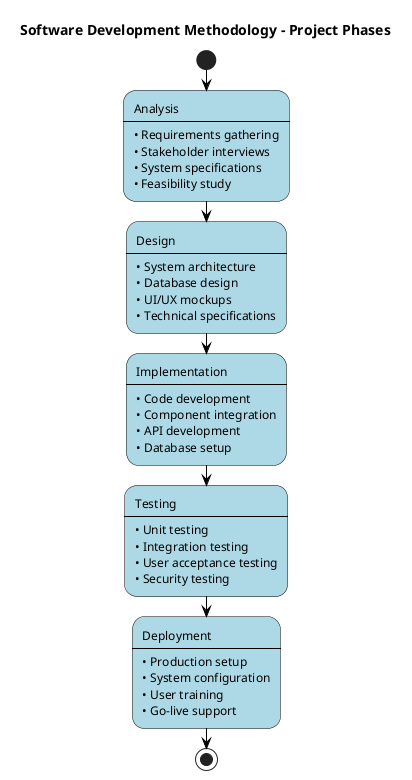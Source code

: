 @startuml DevelopmentPhases

title Software Development Methodology - Project Phases

skinparam activity {
    BackgroundColor LightBlue
    BorderColor Black
    FontSize 12
}

skinparam arrow {
    Color Black
    FontSize 10
}

start

:Analysis
----
• Requirements gathering
• Stakeholder interviews
• System specifications
• Feasibility study;

:Design
----
• System architecture
• Database design
• UI/UX mockups
• Technical specifications;

:Implementation
----
• Code development
• Component integration
• API development
• Database setup;

:Testing
----
• Unit testing
• Integration testing
• User acceptance testing
• Security testing;

:Deployment
----
• Production setup
• System configuration
• User training
• Go-live support;

stop

@enduml